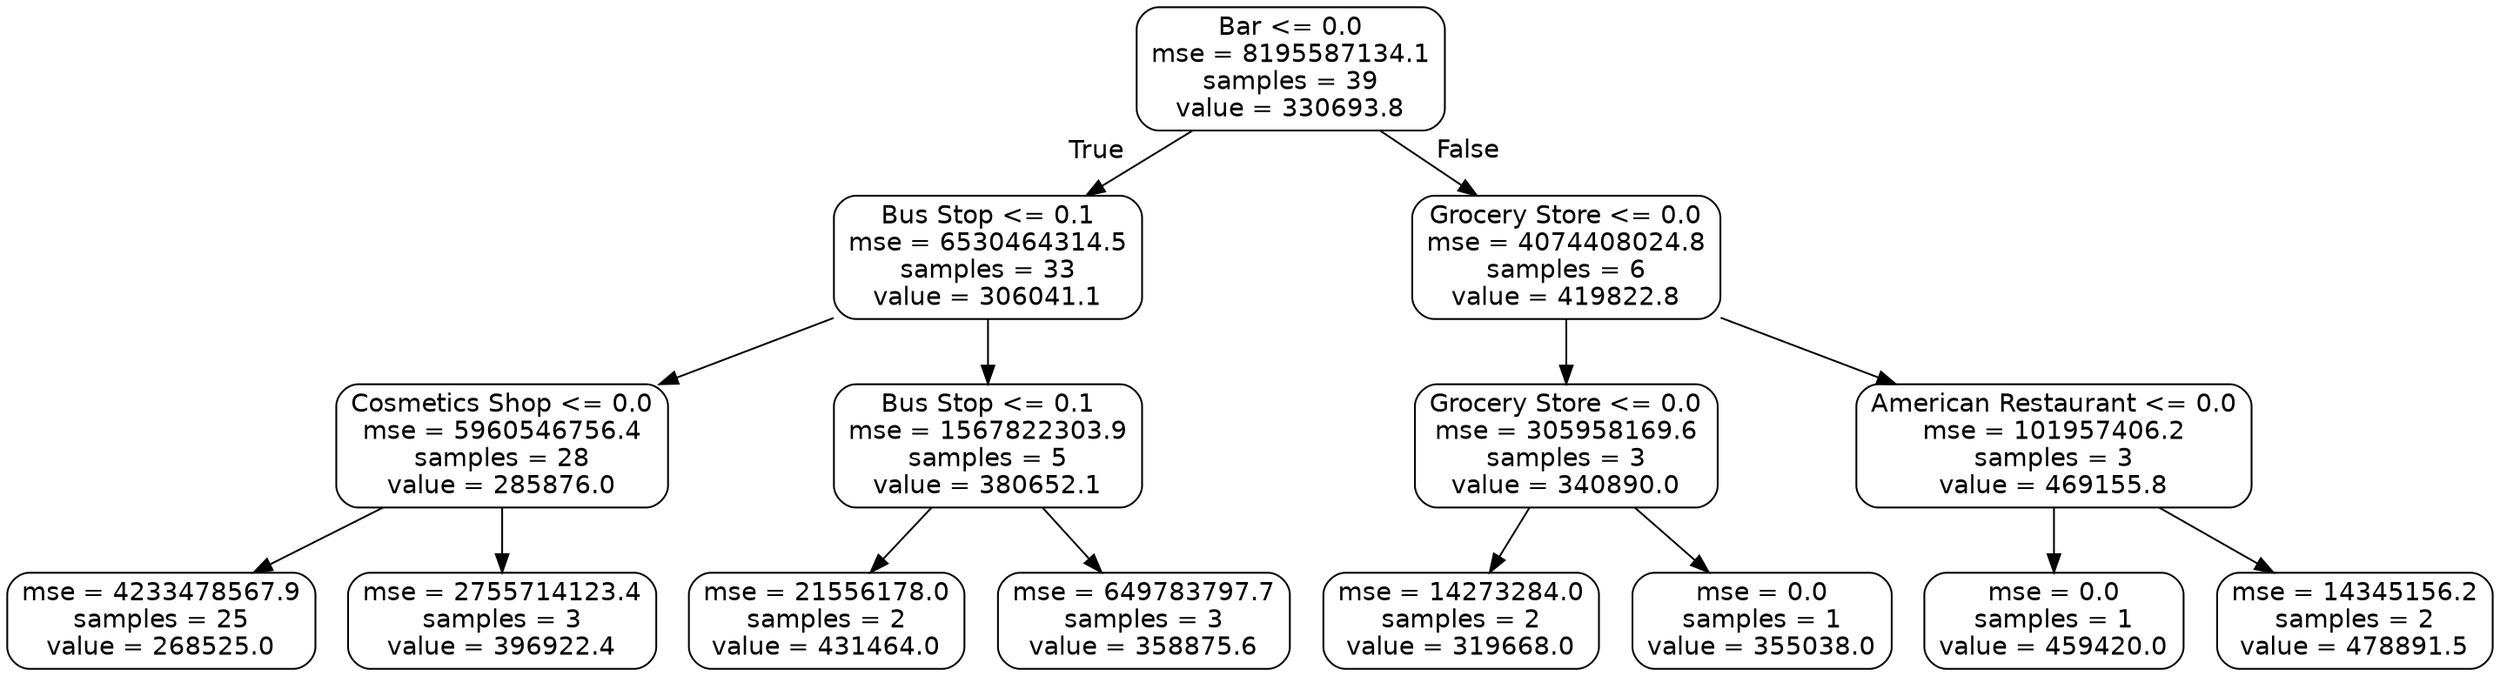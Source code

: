digraph Tree {
node [shape=box, style="rounded", color="black", fontname=helvetica] ;
edge [fontname=helvetica] ;
0 [label="Bar <= 0.0\nmse = 8195587134.1\nsamples = 39\nvalue = 330693.8"] ;
1 [label="Bus Stop <= 0.1\nmse = 6530464314.5\nsamples = 33\nvalue = 306041.1"] ;
0 -> 1 [labeldistance=2.5, labelangle=45, headlabel="True"] ;
2 [label="Cosmetics Shop <= 0.0\nmse = 5960546756.4\nsamples = 28\nvalue = 285876.0"] ;
1 -> 2 ;
3 [label="mse = 4233478567.9\nsamples = 25\nvalue = 268525.0"] ;
2 -> 3 ;
4 [label="mse = 2755714123.4\nsamples = 3\nvalue = 396922.4"] ;
2 -> 4 ;
5 [label="Bus Stop <= 0.1\nmse = 1567822303.9\nsamples = 5\nvalue = 380652.1"] ;
1 -> 5 ;
6 [label="mse = 21556178.0\nsamples = 2\nvalue = 431464.0"] ;
5 -> 6 ;
7 [label="mse = 649783797.7\nsamples = 3\nvalue = 358875.6"] ;
5 -> 7 ;
8 [label="Grocery Store <= 0.0\nmse = 4074408024.8\nsamples = 6\nvalue = 419822.8"] ;
0 -> 8 [labeldistance=2.5, labelangle=-45, headlabel="False"] ;
9 [label="Grocery Store <= 0.0\nmse = 305958169.6\nsamples = 3\nvalue = 340890.0"] ;
8 -> 9 ;
10 [label="mse = 14273284.0\nsamples = 2\nvalue = 319668.0"] ;
9 -> 10 ;
11 [label="mse = 0.0\nsamples = 1\nvalue = 355038.0"] ;
9 -> 11 ;
12 [label="American Restaurant <= 0.0\nmse = 101957406.2\nsamples = 3\nvalue = 469155.8"] ;
8 -> 12 ;
13 [label="mse = 0.0\nsamples = 1\nvalue = 459420.0"] ;
12 -> 13 ;
14 [label="mse = 14345156.2\nsamples = 2\nvalue = 478891.5"] ;
12 -> 14 ;
}